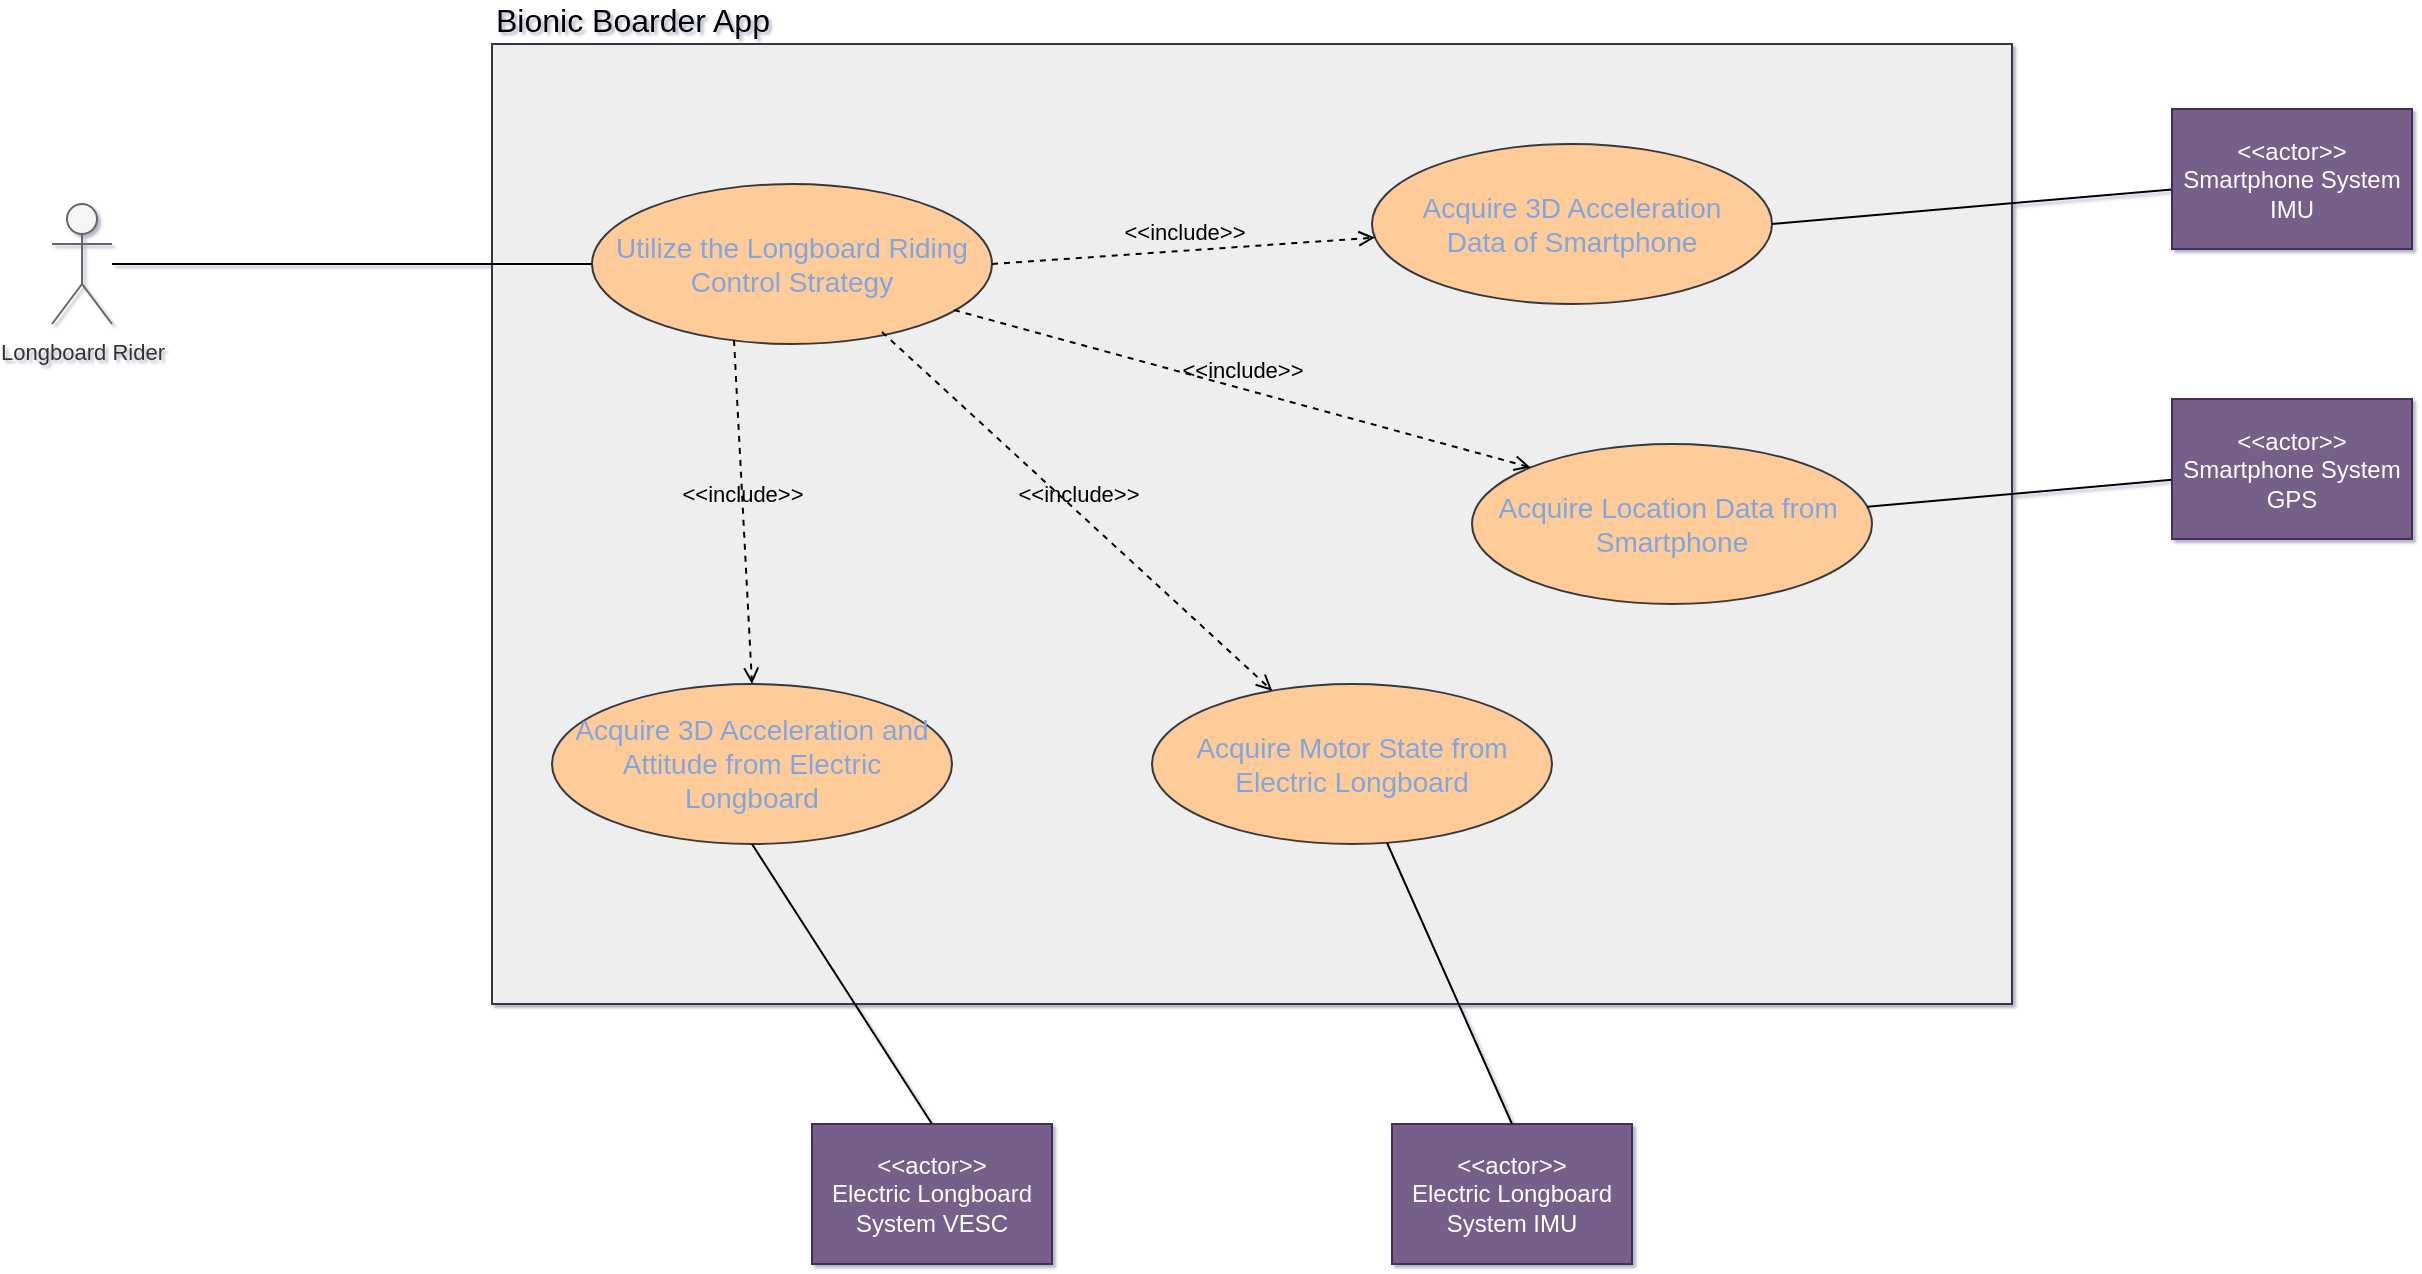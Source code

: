 <mxfile version="27.0.5">
  <diagram name="Page-1" id="ib0KKrDDxVYF5MeXXiUM">
    <mxGraphModel dx="2066" dy="1203" grid="1" gridSize="10" guides="1" tooltips="1" connect="1" arrows="1" fold="1" page="1" pageScale="1" pageWidth="850" pageHeight="1100" background="#ffffff" math="0" shadow="1">
      <root>
        <mxCell id="0" />
        <mxCell id="1" parent="0" />
        <mxCell id="14" value="Specimen and collection" style="edgeStyle=orthogonalEdgeStyle;endArrow=block;html=1;" parent="1" edge="1">
          <mxGeometry relative="1" as="geometry">
            <mxPoint x="750" y="350" as="targetPoint" />
          </mxGeometry>
        </mxCell>
        <mxCell id="15" value="report delivery offline" style="edgeStyle=orthogonalEdgeStyle;endArrow=block;html=1;" parent="1" edge="1">
          <mxGeometry relative="1" as="geometry">
            <mxPoint x="700" y="380" as="sourcePoint" />
          </mxGeometry>
        </mxCell>
        <mxCell id="tWG6HDi8vkcV2uDQjxRs-15" value="Bionic Boarder App" style="rounded=0;whiteSpace=wrap;html=1;labelPosition=center;verticalLabelPosition=top;align=left;verticalAlign=bottom;fillColor=#eeeeee;strokeColor=#36393d;fontSize=16;fontColor=#000000;labelBackgroundColor=none;" parent="1" vertex="1">
          <mxGeometry x="530" y="270" width="760" height="480" as="geometry" />
        </mxCell>
        <mxCell id="tWG6HDi8vkcV2uDQjxRs-16" value="&lt;span style=&quot;font-size: 14px;&quot;&gt;Acquire 3D Acceleration&lt;/span&gt;&lt;div&gt;&lt;span style=&quot;font-size: 14px;&quot;&gt;Data of Smartphone&lt;/span&gt;&lt;/div&gt;" style="ellipse;whiteSpace=wrap;html=1;fillColor=#ffcc99;strokeColor=#36393d;fontColor=#7EA6E0;" parent="1" vertex="1">
          <mxGeometry x="970" y="320" width="200" height="80" as="geometry" />
        </mxCell>
        <mxCell id="tWG6HDi8vkcV2uDQjxRs-17" value="&lt;span style=&quot;font-size: 14px;&quot;&gt;Acquire Location Data from&amp;nbsp;&lt;/span&gt;&lt;div&gt;&lt;span style=&quot;font-size: 14px;&quot;&gt;Smartphone&lt;/span&gt;&lt;/div&gt;" style="ellipse;whiteSpace=wrap;html=1;fillColor=#ffcc99;strokeColor=#36393d;fontColor=#7EA6E0;" parent="1" vertex="1">
          <mxGeometry x="1020" y="470" width="200" height="80" as="geometry" />
        </mxCell>
        <mxCell id="-DimdZUtYeZPLM0FLft_-15" value="&lt;span style=&quot;font-size: 14px;&quot;&gt;Utilize the Longboard Riding Control Strategy&lt;/span&gt;" style="ellipse;whiteSpace=wrap;html=1;fillColor=#ffcc99;strokeColor=#36393d;fontColor=#7EA6E0;" vertex="1" parent="1">
          <mxGeometry x="580" y="340" width="200" height="80" as="geometry" />
        </mxCell>
        <mxCell id="rMrCo7qkllFQNwr9Kiji-22" style="rounded=0;orthogonalLoop=1;jettySize=auto;html=1;strokeColor=#000000;endArrow=none;startFill=0;shadow=0;jumpStyle=none;" parent="1" source="sfKcnbmMzuwdX9yF3wZo-21" target="-DimdZUtYeZPLM0FLft_-15" edge="1">
          <mxGeometry relative="1" as="geometry">
            <mxPoint x="330" y="794" as="sourcePoint" />
            <mxPoint x="510" y="640" as="targetPoint" />
          </mxGeometry>
        </mxCell>
        <mxCell id="-DimdZUtYeZPLM0FLft_-18" value="&lt;span style=&quot;font-size: 14px;&quot;&gt;Acquire 3D Acceleration and Attitude from Electric Longboard&lt;/span&gt;" style="ellipse;whiteSpace=wrap;html=1;fillColor=#ffcc99;strokeColor=#36393d;fontColor=#7EA6E0;" vertex="1" parent="1">
          <mxGeometry x="560" y="590" width="200" height="80" as="geometry" />
        </mxCell>
        <mxCell id="-DimdZUtYeZPLM0FLft_-19" value="&lt;span style=&quot;font-size: 14px;&quot;&gt;Acquire Motor State from Electric Longboard&lt;/span&gt;" style="ellipse;whiteSpace=wrap;html=1;fillColor=#ffcc99;strokeColor=#36393d;fontColor=#7EA6E0;" vertex="1" parent="1">
          <mxGeometry x="860" y="590" width="200" height="80" as="geometry" />
        </mxCell>
        <mxCell id="-DimdZUtYeZPLM0FLft_-21" style="rounded=0;orthogonalLoop=1;jettySize=auto;html=1;strokeColor=#000000;endArrow=none;startFill=0;shadow=0;jumpStyle=none;labelBackgroundColor=default;fontColor=#000000;" edge="1" parent="1" target="-DimdZUtYeZPLM0FLft_-32" source="tWG6HDi8vkcV2uDQjxRs-17">
          <mxGeometry relative="1" as="geometry">
            <mxPoint x="293.75" y="864" as="sourcePoint" />
            <mxPoint x="503.75" y="1115" as="targetPoint" />
          </mxGeometry>
        </mxCell>
        <mxCell id="-DimdZUtYeZPLM0FLft_-20" style="rounded=0;orthogonalLoop=1;jettySize=auto;html=1;strokeColor=#000000;endArrow=none;startFill=0;shadow=0;jumpStyle=none;exitX=1;exitY=0.5;exitDx=0;exitDy=0;" edge="1" parent="1" target="-DimdZUtYeZPLM0FLft_-31" source="tWG6HDi8vkcV2uDQjxRs-16">
          <mxGeometry relative="1" as="geometry">
            <mxPoint x="293.75" y="862" as="sourcePoint" />
            <mxPoint x="503.75" y="955" as="targetPoint" />
          </mxGeometry>
        </mxCell>
        <mxCell id="sfKcnbmMzuwdX9yF3wZo-21" value="&lt;span style=&quot;font-size: 11px;&quot;&gt;Longboard Rider&lt;/span&gt;" style="shape=umlActor;verticalLabelPosition=bottom;verticalAlign=top;html=1;outlineConnect=0;strokeColor=#666666;align=center;fontFamily=Helvetica;fontSize=12;fontColor=#333333;labelBackgroundColor=none;fillColor=#f5f5f5;horizontal=1;textShadow=0;" parent="1" vertex="1">
          <mxGeometry x="310" y="350" width="30" height="60" as="geometry" />
        </mxCell>
        <mxCell id="-DimdZUtYeZPLM0FLft_-31" value="&amp;lt;&amp;lt;actor&amp;gt;&amp;gt;&lt;div&gt;Smartphone System IMU&lt;/div&gt;" style="html=1;whiteSpace=wrap;fillColor=#76608a;fontColor=#ffffff;strokeColor=#432D57;" vertex="1" parent="1">
          <mxGeometry x="1370" y="302.5" width="120" height="70" as="geometry" />
        </mxCell>
        <mxCell id="-DimdZUtYeZPLM0FLft_-32" value="&amp;lt;&amp;lt;actor&amp;gt;&amp;gt;&lt;div&gt;Smartphone System GPS&lt;/div&gt;" style="html=1;whiteSpace=wrap;fillColor=#76608a;fontColor=#ffffff;strokeColor=#432D57;" vertex="1" parent="1">
          <mxGeometry x="1370" y="447.5" width="120" height="70" as="geometry" />
        </mxCell>
        <mxCell id="-DimdZUtYeZPLM0FLft_-33" value="&amp;lt;&amp;lt;actor&amp;gt;&amp;gt;&lt;div&gt;Electric Longboard System VESC&lt;/div&gt;" style="html=1;whiteSpace=wrap;fillColor=#76608a;fontColor=#ffffff;strokeColor=#432D57;" vertex="1" parent="1">
          <mxGeometry x="690" y="810" width="120" height="70" as="geometry" />
        </mxCell>
        <mxCell id="-DimdZUtYeZPLM0FLft_-34" value="&amp;lt;&amp;lt;actor&amp;gt;&amp;gt;&lt;div&gt;Electric Longboard System IMU&lt;/div&gt;" style="html=1;whiteSpace=wrap;fillColor=#76608a;fontColor=#ffffff;strokeColor=#432D57;" vertex="1" parent="1">
          <mxGeometry x="980" y="810" width="120" height="70" as="geometry" />
        </mxCell>
        <mxCell id="-DimdZUtYeZPLM0FLft_-35" style="rounded=0;orthogonalLoop=1;jettySize=auto;html=1;strokeColor=#000000;endArrow=none;startFill=0;shadow=0;jumpStyle=none;exitX=0.5;exitY=0;exitDx=0;exitDy=0;" edge="1" parent="1" source="-DimdZUtYeZPLM0FLft_-34" target="-DimdZUtYeZPLM0FLft_-19">
          <mxGeometry relative="1" as="geometry">
            <mxPoint x="1220" y="853.5" as="sourcePoint" />
            <mxPoint x="1420" y="836.5" as="targetPoint" />
          </mxGeometry>
        </mxCell>
        <mxCell id="-DimdZUtYeZPLM0FLft_-36" style="rounded=0;orthogonalLoop=1;jettySize=auto;html=1;strokeColor=#000000;endArrow=none;startFill=0;shadow=0;jumpStyle=none;exitX=0.5;exitY=1;exitDx=0;exitDy=0;entryX=0.5;entryY=0;entryDx=0;entryDy=0;" edge="1" parent="1" source="-DimdZUtYeZPLM0FLft_-18" target="-DimdZUtYeZPLM0FLft_-33">
          <mxGeometry relative="1" as="geometry">
            <mxPoint x="490" y="807" as="sourcePoint" />
            <mxPoint x="690" y="790" as="targetPoint" />
          </mxGeometry>
        </mxCell>
        <mxCell id="-DimdZUtYeZPLM0FLft_-39" value="&amp;lt;&amp;lt;include&amp;gt;&amp;gt;" style="html=1;verticalAlign=bottom;labelBackgroundColor=none;endArrow=open;endFill=0;dashed=1;rounded=0;exitX=1;exitY=0.5;exitDx=0;exitDy=0;strokeColor=#000000;fontColor=#000000;" edge="1" parent="1" source="-DimdZUtYeZPLM0FLft_-15" target="tWG6HDi8vkcV2uDQjxRs-16">
          <mxGeometry width="160" relative="1" as="geometry">
            <mxPoint x="680" y="447.5" as="sourcePoint" />
            <mxPoint x="840" y="447.5" as="targetPoint" />
          </mxGeometry>
        </mxCell>
        <mxCell id="-DimdZUtYeZPLM0FLft_-40" value="&amp;lt;&amp;lt;include&amp;gt;&amp;gt;" style="html=1;verticalAlign=bottom;labelBackgroundColor=none;endArrow=open;endFill=0;dashed=1;rounded=0;exitX=0.905;exitY=0.788;exitDx=0;exitDy=0;strokeColor=#000000;fontColor=#000000;exitPerimeter=0;entryX=0;entryY=0;entryDx=0;entryDy=0;" edge="1" parent="1" source="-DimdZUtYeZPLM0FLft_-15" target="tWG6HDi8vkcV2uDQjxRs-17">
          <mxGeometry width="160" relative="1" as="geometry">
            <mxPoint x="789" y="443" as="sourcePoint" />
            <mxPoint x="980" y="430" as="targetPoint" />
          </mxGeometry>
        </mxCell>
        <mxCell id="-DimdZUtYeZPLM0FLft_-41" value="&amp;lt;&amp;lt;include&amp;gt;&amp;gt;" style="html=1;verticalAlign=bottom;labelBackgroundColor=none;endArrow=open;endFill=0;dashed=1;rounded=0;exitX=0.725;exitY=0.925;exitDx=0;exitDy=0;strokeColor=#000000;fontColor=#000000;exitPerimeter=0;" edge="1" parent="1" source="-DimdZUtYeZPLM0FLft_-15" target="-DimdZUtYeZPLM0FLft_-19">
          <mxGeometry width="160" relative="1" as="geometry">
            <mxPoint x="659" y="530.5" as="sourcePoint" />
            <mxPoint x="840" y="510" as="targetPoint" />
          </mxGeometry>
        </mxCell>
        <mxCell id="-DimdZUtYeZPLM0FLft_-42" value="&amp;lt;&amp;lt;include&amp;gt;&amp;gt;" style="html=1;verticalAlign=bottom;labelBackgroundColor=none;endArrow=open;endFill=0;dashed=1;rounded=0;exitX=0.355;exitY=0.975;exitDx=0;exitDy=0;strokeColor=#000000;fontColor=#000000;exitPerimeter=0;entryX=0.5;entryY=0;entryDx=0;entryDy=0;" edge="1" parent="1" source="-DimdZUtYeZPLM0FLft_-15" target="-DimdZUtYeZPLM0FLft_-18">
          <mxGeometry width="160" relative="1" as="geometry">
            <mxPoint x="564.5" y="530.5" as="sourcePoint" />
            <mxPoint x="755.5" y="517.5" as="targetPoint" />
          </mxGeometry>
        </mxCell>
      </root>
    </mxGraphModel>
  </diagram>
</mxfile>
